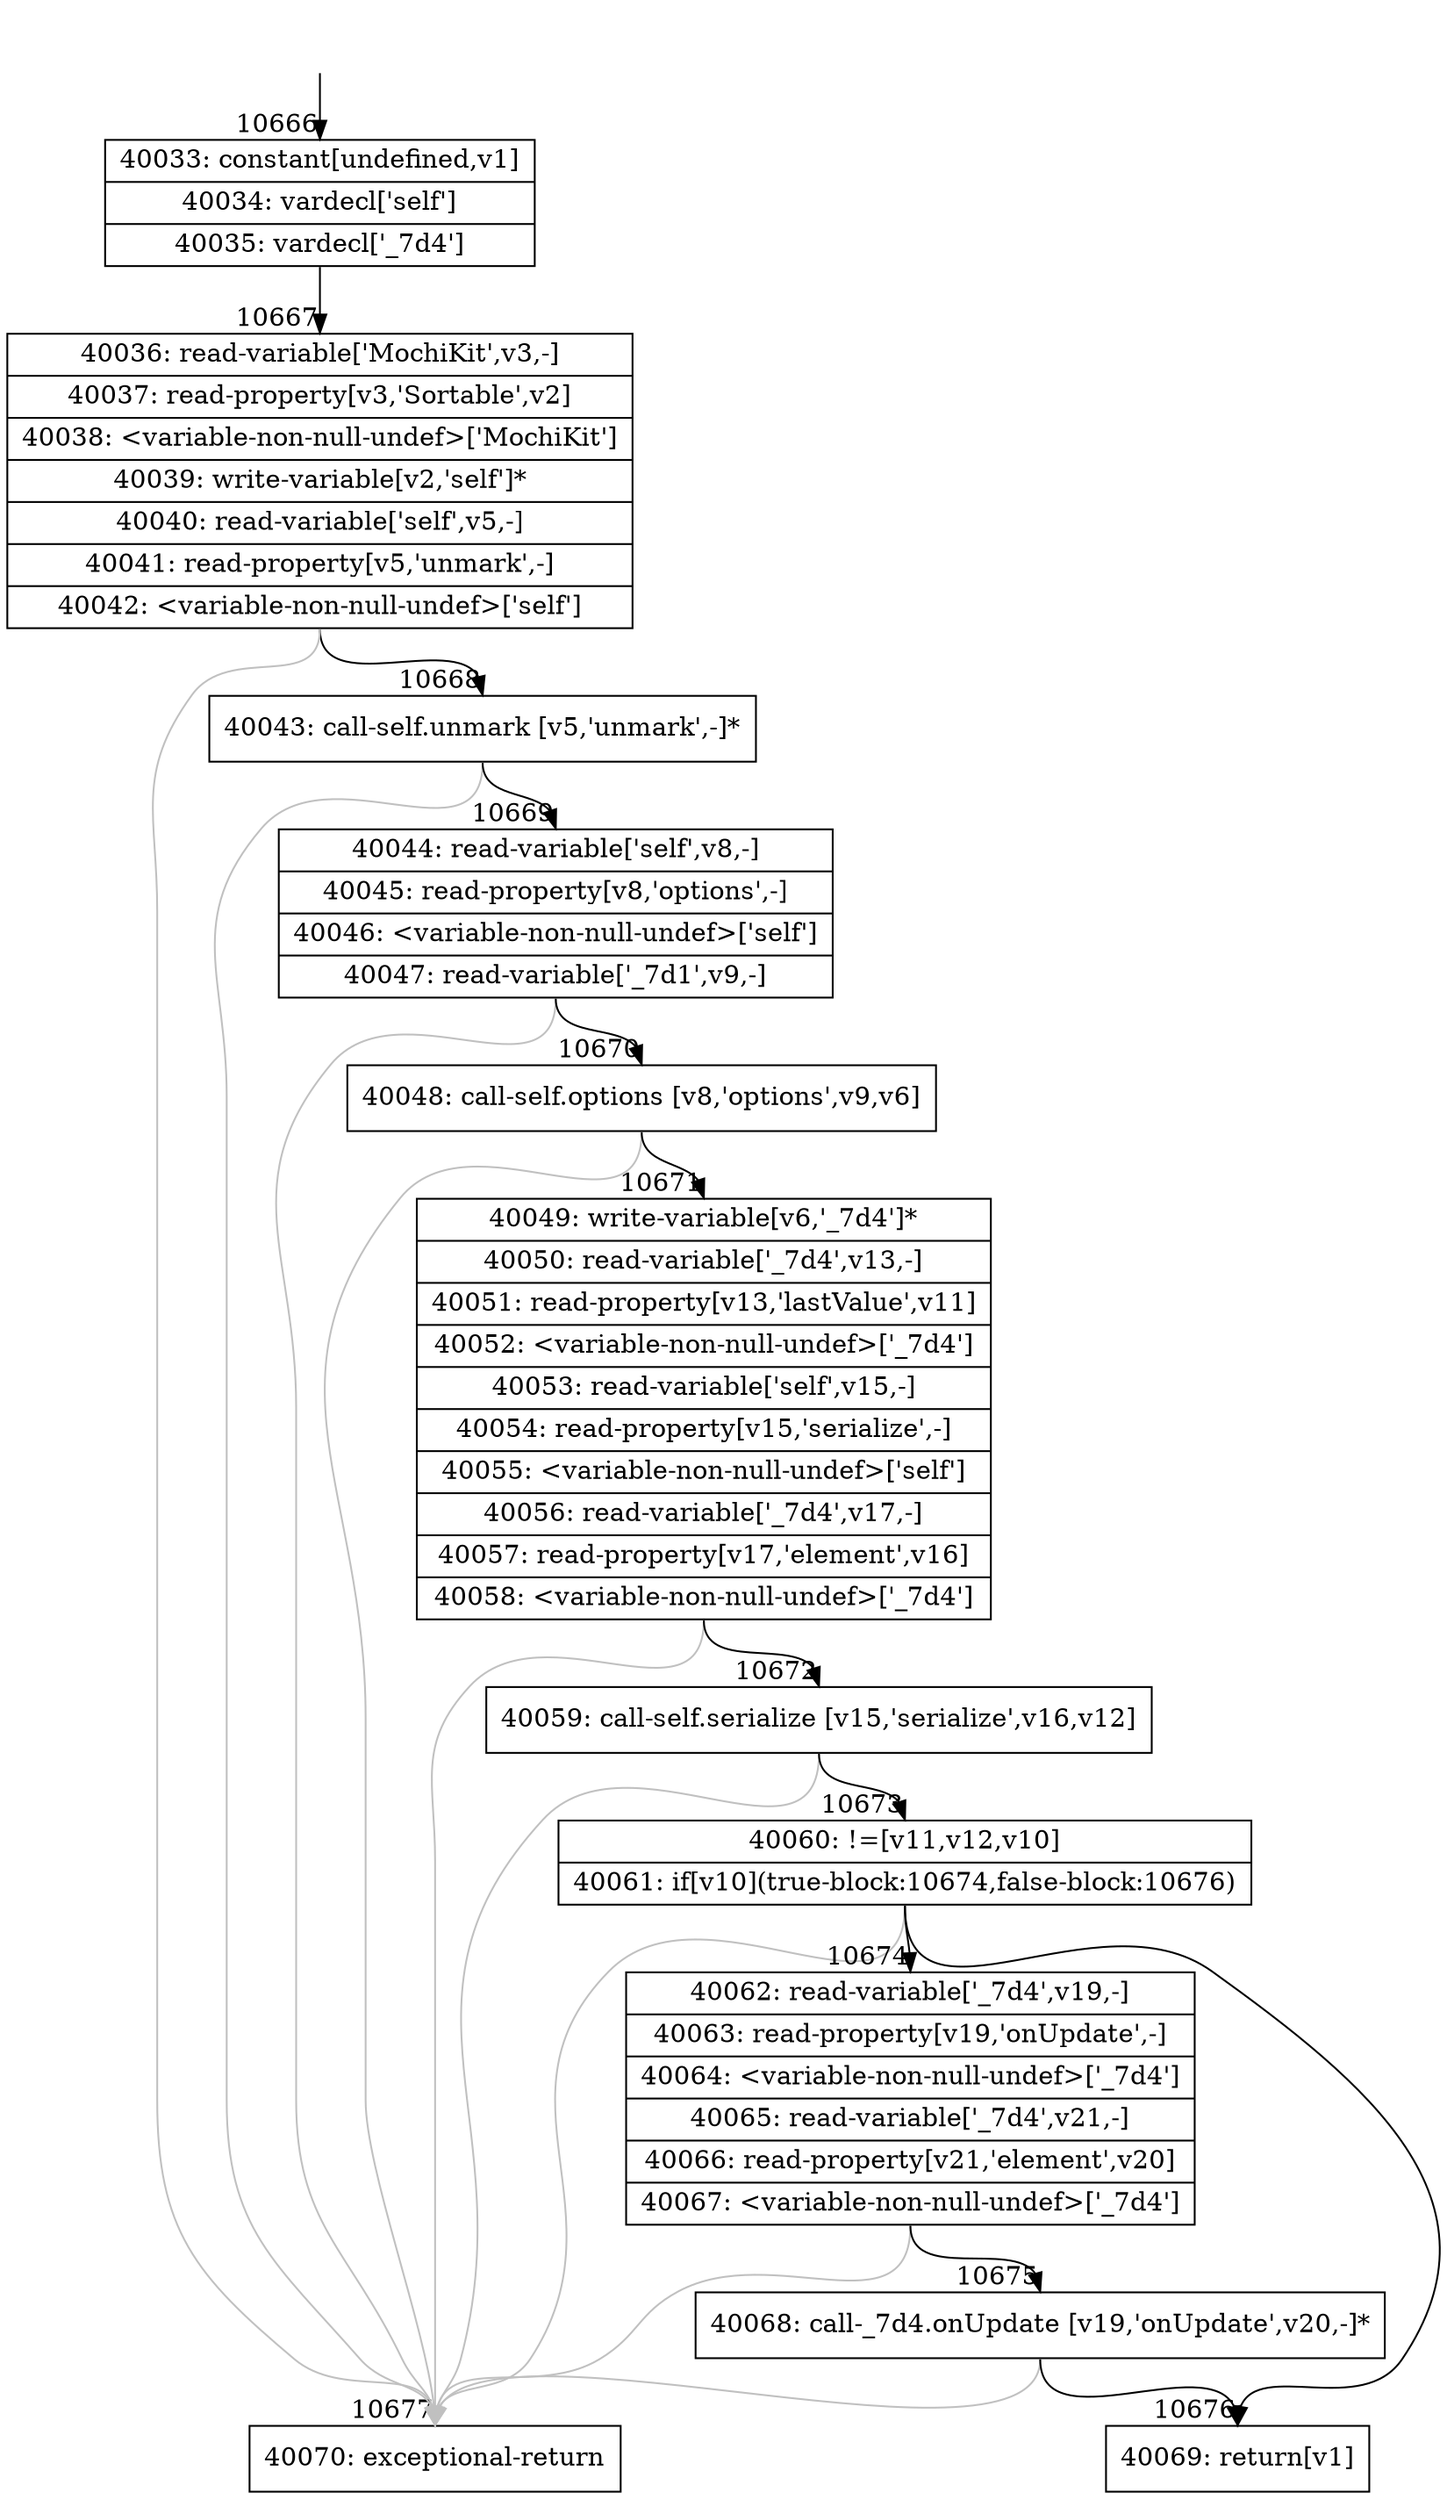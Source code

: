 digraph {
rankdir="TD"
BB_entry757[shape=none,label=""];
BB_entry757 -> BB10666 [tailport=s, headport=n, headlabel="    10666"]
BB10666 [shape=record label="{40033: constant[undefined,v1]|40034: vardecl['self']|40035: vardecl['_7d4']}" ] 
BB10666 -> BB10667 [tailport=s, headport=n, headlabel="      10667"]
BB10667 [shape=record label="{40036: read-variable['MochiKit',v3,-]|40037: read-property[v3,'Sortable',v2]|40038: \<variable-non-null-undef\>['MochiKit']|40039: write-variable[v2,'self']*|40040: read-variable['self',v5,-]|40041: read-property[v5,'unmark',-]|40042: \<variable-non-null-undef\>['self']}" ] 
BB10667 -> BB10668 [tailport=s, headport=n, headlabel="      10668"]
BB10667 -> BB10677 [tailport=s, headport=n, color=gray, headlabel="      10677"]
BB10668 [shape=record label="{40043: call-self.unmark [v5,'unmark',-]*}" ] 
BB10668 -> BB10669 [tailport=s, headport=n, headlabel="      10669"]
BB10668 -> BB10677 [tailport=s, headport=n, color=gray]
BB10669 [shape=record label="{40044: read-variable['self',v8,-]|40045: read-property[v8,'options',-]|40046: \<variable-non-null-undef\>['self']|40047: read-variable['_7d1',v9,-]}" ] 
BB10669 -> BB10670 [tailport=s, headport=n, headlabel="      10670"]
BB10669 -> BB10677 [tailport=s, headport=n, color=gray]
BB10670 [shape=record label="{40048: call-self.options [v8,'options',v9,v6]}" ] 
BB10670 -> BB10671 [tailport=s, headport=n, headlabel="      10671"]
BB10670 -> BB10677 [tailport=s, headport=n, color=gray]
BB10671 [shape=record label="{40049: write-variable[v6,'_7d4']*|40050: read-variable['_7d4',v13,-]|40051: read-property[v13,'lastValue',v11]|40052: \<variable-non-null-undef\>['_7d4']|40053: read-variable['self',v15,-]|40054: read-property[v15,'serialize',-]|40055: \<variable-non-null-undef\>['self']|40056: read-variable['_7d4',v17,-]|40057: read-property[v17,'element',v16]|40058: \<variable-non-null-undef\>['_7d4']}" ] 
BB10671 -> BB10672 [tailport=s, headport=n, headlabel="      10672"]
BB10671 -> BB10677 [tailport=s, headport=n, color=gray]
BB10672 [shape=record label="{40059: call-self.serialize [v15,'serialize',v16,v12]}" ] 
BB10672 -> BB10673 [tailport=s, headport=n, headlabel="      10673"]
BB10672 -> BB10677 [tailport=s, headport=n, color=gray]
BB10673 [shape=record label="{40060: !=[v11,v12,v10]|40061: if[v10](true-block:10674,false-block:10676)}" ] 
BB10673 -> BB10674 [tailport=s, headport=n, headlabel="      10674"]
BB10673 -> BB10676 [tailport=s, headport=n, headlabel="      10676"]
BB10673 -> BB10677 [tailport=s, headport=n, color=gray]
BB10674 [shape=record label="{40062: read-variable['_7d4',v19,-]|40063: read-property[v19,'onUpdate',-]|40064: \<variable-non-null-undef\>['_7d4']|40065: read-variable['_7d4',v21,-]|40066: read-property[v21,'element',v20]|40067: \<variable-non-null-undef\>['_7d4']}" ] 
BB10674 -> BB10675 [tailport=s, headport=n, headlabel="      10675"]
BB10674 -> BB10677 [tailport=s, headport=n, color=gray]
BB10675 [shape=record label="{40068: call-_7d4.onUpdate [v19,'onUpdate',v20,-]*}" ] 
BB10675 -> BB10676 [tailport=s, headport=n]
BB10675 -> BB10677 [tailport=s, headport=n, color=gray]
BB10676 [shape=record label="{40069: return[v1]}" ] 
BB10677 [shape=record label="{40070: exceptional-return}" ] 
//#$~ 7489
}
